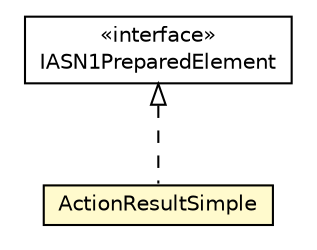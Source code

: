 #!/usr/local/bin/dot
#
# Class diagram 
# Generated by UMLGraph version R5_6-24-gf6e263 (http://www.umlgraph.org/)
#

digraph G {
	edge [fontname="Helvetica",fontsize=10,labelfontname="Helvetica",labelfontsize=10];
	node [fontname="Helvetica",fontsize=10,shape=plaintext];
	nodesep=0.25;
	ranksep=0.5;
	// org.universAAL.lddi.lib.ieeex73std.org.bn.coders.IASN1PreparedElement
	c2043563 [label=<<table title="org.universAAL.lddi.lib.ieeex73std.org.bn.coders.IASN1PreparedElement" border="0" cellborder="1" cellspacing="0" cellpadding="2" port="p" href="../../org/bn/coders/IASN1PreparedElement.html">
		<tr><td><table border="0" cellspacing="0" cellpadding="1">
<tr><td align="center" balign="center"> &#171;interface&#187; </td></tr>
<tr><td align="center" balign="center"> IASN1PreparedElement </td></tr>
		</table></td></tr>
		</table>>, URL="../../org/bn/coders/IASN1PreparedElement.html", fontname="Helvetica", fontcolor="black", fontsize=10.0];
	// org.universAAL.lddi.lib.ieeex73std.x73.p20601.ActionResultSimple
	c2043659 [label=<<table title="org.universAAL.lddi.lib.ieeex73std.x73.p20601.ActionResultSimple" border="0" cellborder="1" cellspacing="0" cellpadding="2" port="p" bgcolor="lemonChiffon" href="./ActionResultSimple.html">
		<tr><td><table border="0" cellspacing="0" cellpadding="1">
<tr><td align="center" balign="center"> ActionResultSimple </td></tr>
		</table></td></tr>
		</table>>, URL="./ActionResultSimple.html", fontname="Helvetica", fontcolor="black", fontsize=10.0];
	//org.universAAL.lddi.lib.ieeex73std.x73.p20601.ActionResultSimple implements org.universAAL.lddi.lib.ieeex73std.org.bn.coders.IASN1PreparedElement
	c2043563:p -> c2043659:p [dir=back,arrowtail=empty,style=dashed];
}

